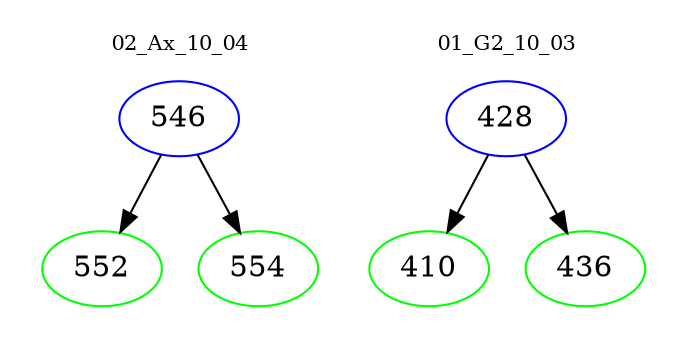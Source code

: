 digraph{
subgraph cluster_0 {
color = white
label = "02_Ax_10_04";
fontsize=10;
T0_546 [label="546", color="blue"]
T0_546 -> T0_552 [color="black"]
T0_552 [label="552", color="green"]
T0_546 -> T0_554 [color="black"]
T0_554 [label="554", color="green"]
}
subgraph cluster_1 {
color = white
label = "01_G2_10_03";
fontsize=10;
T1_428 [label="428", color="blue"]
T1_428 -> T1_410 [color="black"]
T1_410 [label="410", color="green"]
T1_428 -> T1_436 [color="black"]
T1_436 [label="436", color="green"]
}
}
